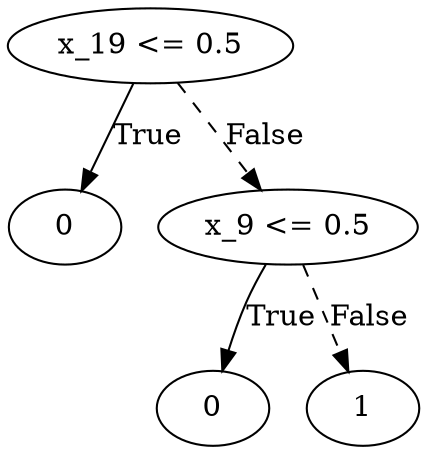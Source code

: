 digraph {
0 [label="x_19 <= 0.5"];
1 [label="0"];
0 -> 1 [label="True"];
2 [label="x_9 <= 0.5"];
3 [label="0"];
2 -> 3 [label="True"];
4 [label="1"];
2 -> 4 [style="dashed", label="False"];
0 -> 2 [style="dashed", label="False"];

}